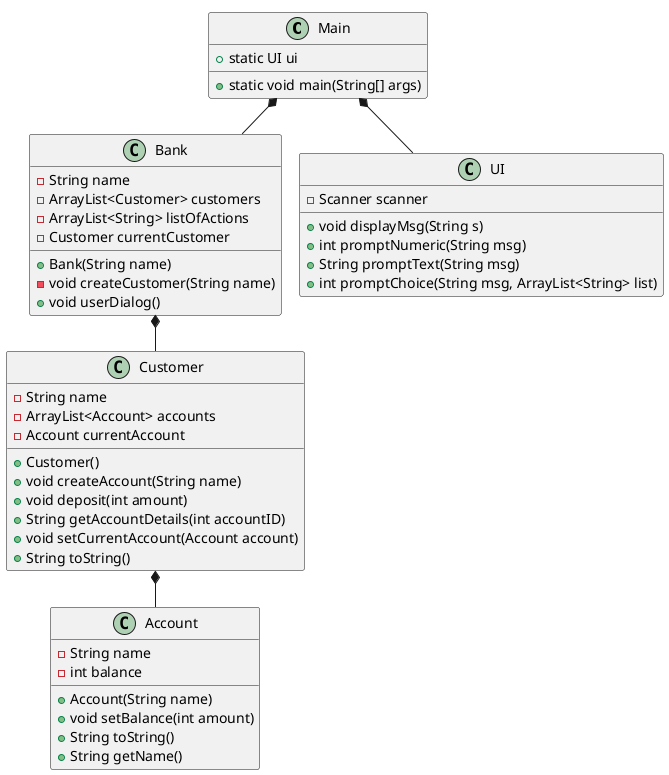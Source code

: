 @startuml
!pragma layout smetana
class Main{
+ static UI ui
+ static void main(String[] args)
}


class Bank{
 - String name
 - ArrayList<Customer> customers
 - ArrayList<String> listOfActions
 + Bank(String name)
 - Customer currentCustomer
 - void createCustomer(String name)
 + void userDialog()
}

class Customer{
- String name
- ArrayList<Account> accounts
- Account currentAccount
+ Customer()
+ void createAccount(String name)
+ void deposit(int amount)
+ String getAccountDetails(int accountID)
+ void setCurrentAccount(Account account)
+ String toString()
}
class Account{
- String name
- int balance
+ Account(String name)
+ void setBalance(int amount)
+ String toString()
+ String getName()
}

class UI{
- Scanner scanner
+ void displayMsg(String s)
+ int promptNumeric(String msg)
+ String promptText(String msg)
+ int promptChoice(String msg, ArrayList<String> list)

}

Main *-- UI
Main *-- Bank
Bank *-- Customer
Customer *-- Account
@enduml